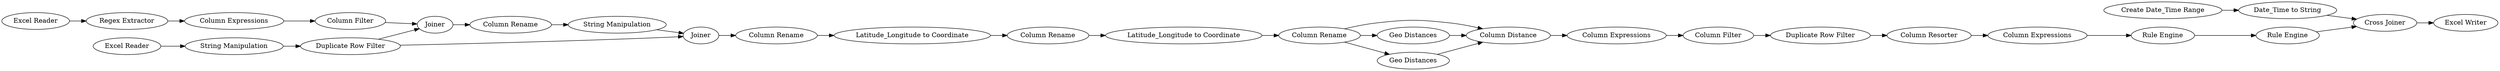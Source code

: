 digraph {
	13 -> 15
	9 -> 15
	4 -> 5
	13 -> 14
	3 -> 20
	21 -> 22
	25 -> 29
	30 -> 32
	27 -> 28
	6 -> 8
	22 -> 23
	12 -> 13
	24 -> 21
	13 -> 9
	20 -> 19
	29 -> 30
	26 -> 27
	14 -> 15
	11 -> 12
	10 -> 11
	5 -> 7
	34 -> 32
	33 -> 34
	2 -> 26
	19 -> 6
	19 -> 4
	15 -> 24
	8 -> 10
	28 -> 4
	23 -> 25
	32 -> 31
	7 -> 6
	27 [label="Column Expressions"]
	7 [label="String Manipulation"]
	9 [label="Geo Distances"]
	26 [label="Regex Extractor"]
	21 [label="Column Filter"]
	8 [label="Column Rename"]
	32 [label="Cross Joiner"]
	3 [label="Excel Reader"]
	19 [label="Duplicate Row Filter"]
	24 [label="Column Expressions"]
	31 [label="Excel Writer"]
	6 [label=Joiner]
	15 [label="Column Distance"]
	25 [label="Column Expressions"]
	12 [label="Latitude_Longitude to Coordinate"]
	10 [label="Latitude_Longitude to Coordinate"]
	22 [label="Duplicate Row Filter"]
	28 [label="Column Filter"]
	11 [label="Column Rename"]
	4 [label=Joiner]
	23 [label="Column Resorter"]
	14 [label="Geo Distances"]
	5 [label="Column Rename"]
	20 [label="String Manipulation"]
	13 [label="Column Rename"]
	34 [label="Date_Time to String"]
	29 [label="Rule Engine"]
	33 [label="Create Date_Time Range"]
	30 [label="Rule Engine"]
	2 [label="Excel Reader"]
	rankdir=LR
}
